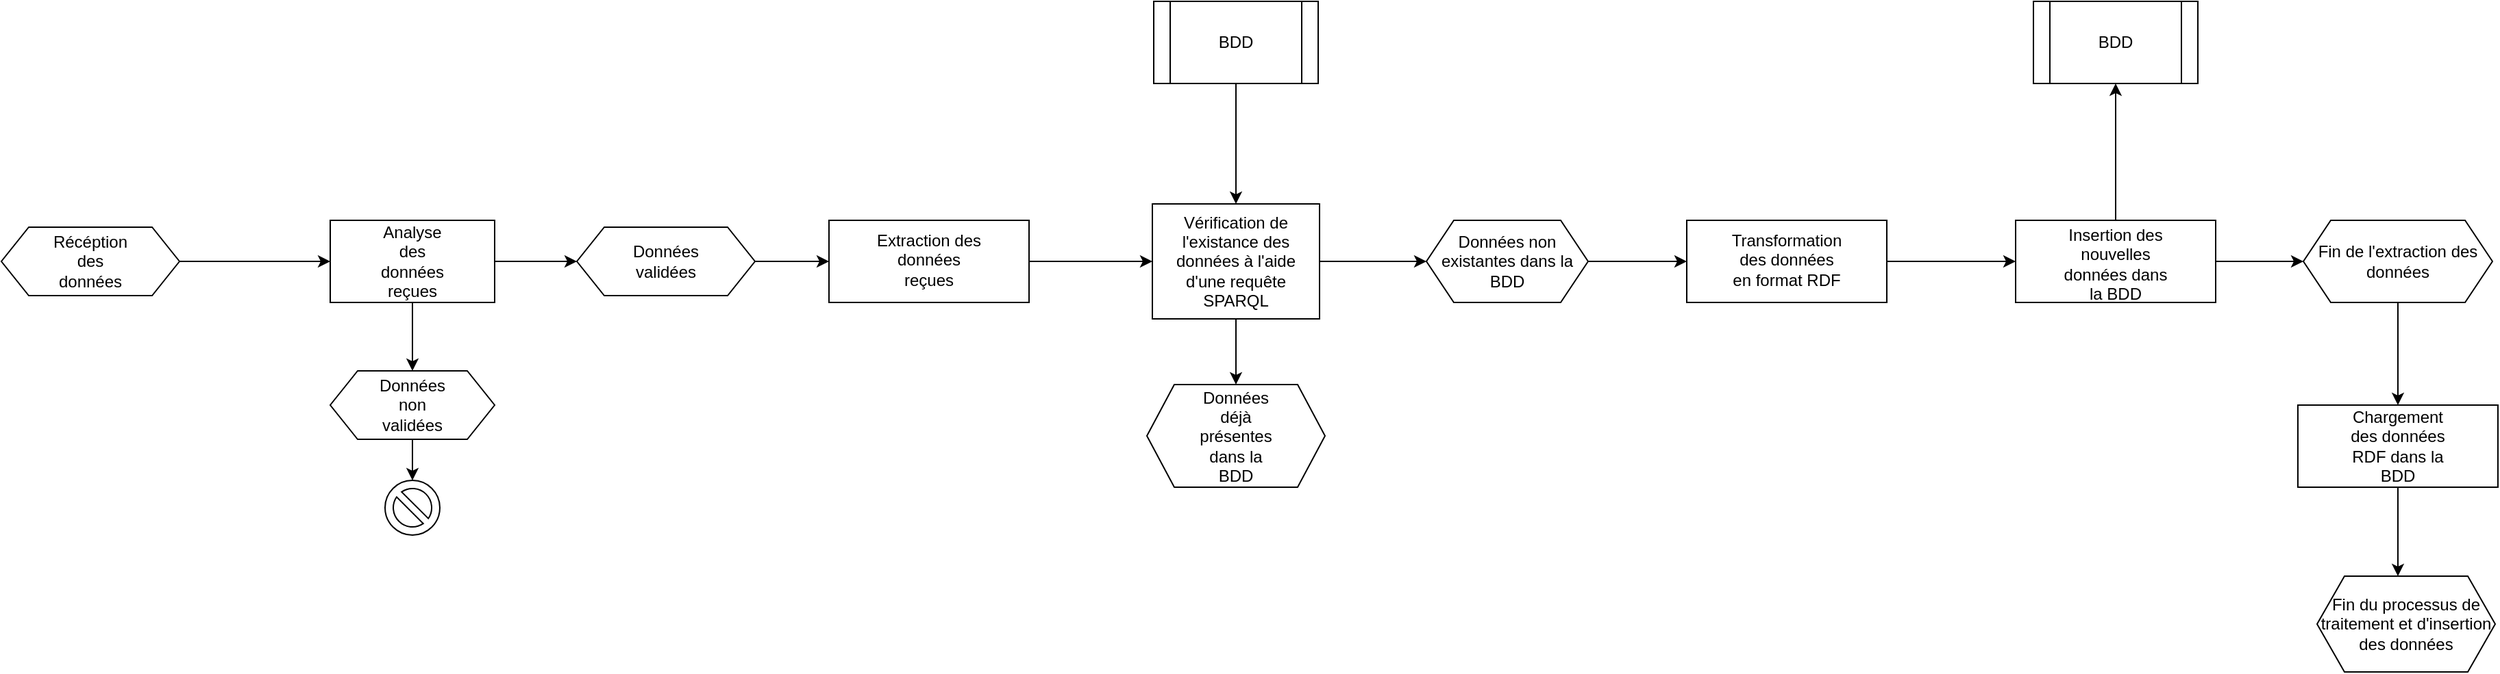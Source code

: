 <mxfile version="23.1.1" type="device">
  <diagram name="Page-1" id="oZl6qOF1715ecc37o1_x">
    <mxGraphModel dx="1434" dy="1866" grid="1" gridSize="10" guides="1" tooltips="1" connect="1" arrows="1" fold="1" page="1" pageScale="1" pageWidth="850" pageHeight="1100" math="0" shadow="0">
      <root>
        <mxCell id="0" />
        <mxCell id="1" parent="0" />
        <mxCell id="cDWZUbsOeeK0VIo9S0rz-13" style="edgeStyle=orthogonalEdgeStyle;rounded=0;orthogonalLoop=1;jettySize=auto;html=1;exitX=1;exitY=0.5;exitDx=0;exitDy=0;entryX=0;entryY=0.5;entryDx=0;entryDy=0;" edge="1" parent="1" source="cDWZUbsOeeK0VIo9S0rz-9" target="cDWZUbsOeeK0VIo9S0rz-12">
          <mxGeometry relative="1" as="geometry" />
        </mxCell>
        <mxCell id="cDWZUbsOeeK0VIo9S0rz-9" value="" style="shape=hexagon;perimeter=hexagonPerimeter2;whiteSpace=wrap;html=1;fixedSize=1;" vertex="1" parent="1">
          <mxGeometry x="30" y="135" width="130" height="50" as="geometry" />
        </mxCell>
        <mxCell id="cDWZUbsOeeK0VIo9S0rz-10" value="Récéption des données" style="text;html=1;strokeColor=none;fillColor=none;align=center;verticalAlign=middle;whiteSpace=wrap;rounded=0;" vertex="1" parent="1">
          <mxGeometry x="65" y="145" width="60" height="30" as="geometry" />
        </mxCell>
        <mxCell id="cDWZUbsOeeK0VIo9S0rz-19" style="edgeStyle=orthogonalEdgeStyle;rounded=0;orthogonalLoop=1;jettySize=auto;html=1;exitX=0.5;exitY=1;exitDx=0;exitDy=0;entryX=0.5;entryY=0;entryDx=0;entryDy=0;" edge="1" parent="1" source="cDWZUbsOeeK0VIo9S0rz-12" target="cDWZUbsOeeK0VIo9S0rz-17">
          <mxGeometry relative="1" as="geometry" />
        </mxCell>
        <mxCell id="cDWZUbsOeeK0VIo9S0rz-31" style="edgeStyle=orthogonalEdgeStyle;rounded=0;orthogonalLoop=1;jettySize=auto;html=1;exitX=1;exitY=0.5;exitDx=0;exitDy=0;entryX=0;entryY=0.5;entryDx=0;entryDy=0;" edge="1" parent="1" source="cDWZUbsOeeK0VIo9S0rz-12" target="cDWZUbsOeeK0VIo9S0rz-29">
          <mxGeometry relative="1" as="geometry" />
        </mxCell>
        <mxCell id="cDWZUbsOeeK0VIo9S0rz-12" value="" style="rounded=0;whiteSpace=wrap;html=1;" vertex="1" parent="1">
          <mxGeometry x="270" y="130" width="120" height="60" as="geometry" />
        </mxCell>
        <mxCell id="cDWZUbsOeeK0VIo9S0rz-14" value="Analyse des données reçues" style="text;html=1;strokeColor=none;fillColor=none;align=center;verticalAlign=middle;whiteSpace=wrap;rounded=0;" vertex="1" parent="1">
          <mxGeometry x="300" y="145" width="60" height="30" as="geometry" />
        </mxCell>
        <mxCell id="cDWZUbsOeeK0VIo9S0rz-17" value="" style="shape=hexagon;perimeter=hexagonPerimeter2;whiteSpace=wrap;html=1;fixedSize=1;" vertex="1" parent="1">
          <mxGeometry x="270" y="240" width="120" height="50" as="geometry" />
        </mxCell>
        <mxCell id="cDWZUbsOeeK0VIo9S0rz-18" value="Données non validées" style="text;html=1;strokeColor=none;fillColor=none;align=center;verticalAlign=middle;whiteSpace=wrap;rounded=0;" vertex="1" parent="1">
          <mxGeometry x="300" y="250" width="60" height="30" as="geometry" />
        </mxCell>
        <mxCell id="cDWZUbsOeeK0VIo9S0rz-24" value="" style="verticalLabelPosition=bottom;verticalAlign=top;html=1;shape=mxgraph.basic.no_symbol" vertex="1" parent="1">
          <mxGeometry x="310" y="320" width="40" height="40" as="geometry" />
        </mxCell>
        <mxCell id="cDWZUbsOeeK0VIo9S0rz-25" style="edgeStyle=orthogonalEdgeStyle;rounded=0;orthogonalLoop=1;jettySize=auto;html=1;exitX=0.5;exitY=1;exitDx=0;exitDy=0;entryX=0.5;entryY=0;entryDx=0;entryDy=0;entryPerimeter=0;" edge="1" parent="1" source="cDWZUbsOeeK0VIo9S0rz-17" target="cDWZUbsOeeK0VIo9S0rz-24">
          <mxGeometry relative="1" as="geometry" />
        </mxCell>
        <mxCell id="cDWZUbsOeeK0VIo9S0rz-49" style="edgeStyle=orthogonalEdgeStyle;rounded=0;orthogonalLoop=1;jettySize=auto;html=1;exitX=1;exitY=0.5;exitDx=0;exitDy=0;entryX=0;entryY=0.5;entryDx=0;entryDy=0;" edge="1" parent="1" source="cDWZUbsOeeK0VIo9S0rz-26" target="cDWZUbsOeeK0VIo9S0rz-35">
          <mxGeometry relative="1" as="geometry" />
        </mxCell>
        <mxCell id="cDWZUbsOeeK0VIo9S0rz-26" value="" style="rounded=0;whiteSpace=wrap;html=1;" vertex="1" parent="1">
          <mxGeometry x="634" y="130" width="146" height="60" as="geometry" />
        </mxCell>
        <mxCell id="cDWZUbsOeeK0VIo9S0rz-27" value="Extraction des données reçues" style="text;html=1;strokeColor=none;fillColor=none;align=center;verticalAlign=middle;whiteSpace=wrap;rounded=0;" vertex="1" parent="1">
          <mxGeometry x="664" y="144" width="86" height="30" as="geometry" />
        </mxCell>
        <mxCell id="cDWZUbsOeeK0VIo9S0rz-32" style="edgeStyle=orthogonalEdgeStyle;rounded=0;orthogonalLoop=1;jettySize=auto;html=1;exitX=1;exitY=0.5;exitDx=0;exitDy=0;entryX=0;entryY=0.5;entryDx=0;entryDy=0;" edge="1" parent="1" source="cDWZUbsOeeK0VIo9S0rz-29" target="cDWZUbsOeeK0VIo9S0rz-26">
          <mxGeometry relative="1" as="geometry" />
        </mxCell>
        <mxCell id="cDWZUbsOeeK0VIo9S0rz-29" value="" style="shape=hexagon;perimeter=hexagonPerimeter2;whiteSpace=wrap;html=1;fixedSize=1;" vertex="1" parent="1">
          <mxGeometry x="450" y="135" width="130" height="50" as="geometry" />
        </mxCell>
        <mxCell id="cDWZUbsOeeK0VIo9S0rz-30" value="Données validées" style="text;html=1;strokeColor=none;fillColor=none;align=center;verticalAlign=middle;whiteSpace=wrap;rounded=0;" vertex="1" parent="1">
          <mxGeometry x="485" y="145" width="60" height="30" as="geometry" />
        </mxCell>
        <mxCell id="cDWZUbsOeeK0VIo9S0rz-52" style="edgeStyle=orthogonalEdgeStyle;rounded=0;orthogonalLoop=1;jettySize=auto;html=1;exitX=1;exitY=0.5;exitDx=0;exitDy=0;entryX=0;entryY=0.5;entryDx=0;entryDy=0;" edge="1" parent="1" source="cDWZUbsOeeK0VIo9S0rz-35" target="cDWZUbsOeeK0VIo9S0rz-36">
          <mxGeometry relative="1" as="geometry" />
        </mxCell>
        <mxCell id="cDWZUbsOeeK0VIo9S0rz-53" style="edgeStyle=orthogonalEdgeStyle;rounded=0;orthogonalLoop=1;jettySize=auto;html=1;exitX=0.5;exitY=1;exitDx=0;exitDy=0;entryX=0.5;entryY=0;entryDx=0;entryDy=0;" edge="1" parent="1" source="cDWZUbsOeeK0VIo9S0rz-35" target="cDWZUbsOeeK0VIo9S0rz-38">
          <mxGeometry relative="1" as="geometry" />
        </mxCell>
        <mxCell id="cDWZUbsOeeK0VIo9S0rz-35" value="" style="rounded=0;whiteSpace=wrap;html=1;" vertex="1" parent="1">
          <mxGeometry x="870" y="118" width="122" height="84" as="geometry" />
        </mxCell>
        <mxCell id="cDWZUbsOeeK0VIo9S0rz-62" style="edgeStyle=orthogonalEdgeStyle;rounded=0;orthogonalLoop=1;jettySize=auto;html=1;exitX=1;exitY=0.5;exitDx=0;exitDy=0;entryX=0;entryY=0.5;entryDx=0;entryDy=0;" edge="1" parent="1" source="cDWZUbsOeeK0VIo9S0rz-36">
          <mxGeometry relative="1" as="geometry">
            <mxPoint x="1260" y="160" as="targetPoint" />
          </mxGeometry>
        </mxCell>
        <mxCell id="cDWZUbsOeeK0VIo9S0rz-36" value="Données non existantes dans la BDD" style="shape=hexagon;perimeter=hexagonPerimeter2;whiteSpace=wrap;html=1;fixedSize=1;" vertex="1" parent="1">
          <mxGeometry x="1070" y="130" width="118" height="60" as="geometry" />
        </mxCell>
        <mxCell id="cDWZUbsOeeK0VIo9S0rz-38" value="" style="shape=hexagon;perimeter=hexagonPerimeter2;whiteSpace=wrap;html=1;fixedSize=1;" vertex="1" parent="1">
          <mxGeometry x="866" y="250" width="130" height="75" as="geometry" />
        </mxCell>
        <mxCell id="cDWZUbsOeeK0VIo9S0rz-39" value="Données déjà présentes dans la BDD" style="text;html=1;strokeColor=none;fillColor=none;align=center;verticalAlign=middle;whiteSpace=wrap;rounded=0;" vertex="1" parent="1">
          <mxGeometry x="901" y="260" width="60" height="55" as="geometry" />
        </mxCell>
        <mxCell id="cDWZUbsOeeK0VIo9S0rz-57" style="edgeStyle=orthogonalEdgeStyle;rounded=0;orthogonalLoop=1;jettySize=auto;html=1;exitX=0.5;exitY=1;exitDx=0;exitDy=0;entryX=0.5;entryY=0;entryDx=0;entryDy=0;" edge="1" parent="1" source="cDWZUbsOeeK0VIo9S0rz-43" target="cDWZUbsOeeK0VIo9S0rz-35">
          <mxGeometry relative="1" as="geometry" />
        </mxCell>
        <mxCell id="cDWZUbsOeeK0VIo9S0rz-43" value="" style="shape=process;whiteSpace=wrap;html=1;backgroundOutline=1;" vertex="1" parent="1">
          <mxGeometry x="871" y="-30" width="120" height="60" as="geometry" />
        </mxCell>
        <mxCell id="cDWZUbsOeeK0VIo9S0rz-45" value="BDD " style="text;html=1;strokeColor=none;fillColor=none;align=center;verticalAlign=middle;whiteSpace=wrap;rounded=0;" vertex="1" parent="1">
          <mxGeometry x="888" y="-15" width="86" height="30" as="geometry" />
        </mxCell>
        <mxCell id="cDWZUbsOeeK0VIo9S0rz-48" value="Vérification de l&#39;existance des données à l&#39;aide d&#39;une requête SPARQL " style="text;html=1;strokeColor=none;fillColor=none;align=center;verticalAlign=middle;whiteSpace=wrap;rounded=0;" vertex="1" parent="1">
          <mxGeometry x="886" y="145" width="90" height="30" as="geometry" />
        </mxCell>
        <mxCell id="cDWZUbsOeeK0VIo9S0rz-77" style="edgeStyle=orthogonalEdgeStyle;rounded=0;orthogonalLoop=1;jettySize=auto;html=1;exitX=1;exitY=0.5;exitDx=0;exitDy=0;entryX=0;entryY=0.5;entryDx=0;entryDy=0;" edge="1" parent="1" source="cDWZUbsOeeK0VIo9S0rz-70" target="cDWZUbsOeeK0VIo9S0rz-74">
          <mxGeometry relative="1" as="geometry" />
        </mxCell>
        <mxCell id="cDWZUbsOeeK0VIo9S0rz-70" value="" style="rounded=0;whiteSpace=wrap;html=1;" vertex="1" parent="1">
          <mxGeometry x="1260" y="130" width="146" height="60" as="geometry" />
        </mxCell>
        <mxCell id="cDWZUbsOeeK0VIo9S0rz-71" value="Transformation des données en format RDF" style="text;html=1;strokeColor=none;fillColor=none;align=center;verticalAlign=middle;whiteSpace=wrap;rounded=0;" vertex="1" parent="1">
          <mxGeometry x="1290" y="144" width="86" height="30" as="geometry" />
        </mxCell>
        <mxCell id="cDWZUbsOeeK0VIo9S0rz-72" value="" style="shape=process;whiteSpace=wrap;html=1;backgroundOutline=1;" vertex="1" parent="1">
          <mxGeometry x="1513" y="-30" width="120" height="60" as="geometry" />
        </mxCell>
        <mxCell id="cDWZUbsOeeK0VIo9S0rz-73" value="BDD " style="text;html=1;strokeColor=none;fillColor=none;align=center;verticalAlign=middle;whiteSpace=wrap;rounded=0;" vertex="1" parent="1">
          <mxGeometry x="1530" y="-15" width="86" height="30" as="geometry" />
        </mxCell>
        <mxCell id="cDWZUbsOeeK0VIo9S0rz-79" style="edgeStyle=orthogonalEdgeStyle;rounded=0;orthogonalLoop=1;jettySize=auto;html=1;exitX=1;exitY=0.5;exitDx=0;exitDy=0;entryX=0;entryY=0.5;entryDx=0;entryDy=0;" edge="1" parent="1" source="cDWZUbsOeeK0VIo9S0rz-74" target="cDWZUbsOeeK0VIo9S0rz-78">
          <mxGeometry relative="1" as="geometry" />
        </mxCell>
        <mxCell id="cDWZUbsOeeK0VIo9S0rz-74" value="" style="rounded=0;whiteSpace=wrap;html=1;" vertex="1" parent="1">
          <mxGeometry x="1500" y="130" width="146" height="60" as="geometry" />
        </mxCell>
        <mxCell id="cDWZUbsOeeK0VIo9S0rz-75" value="Insertion des nouvelles données dans la BDD" style="text;html=1;strokeColor=none;fillColor=none;align=center;verticalAlign=middle;whiteSpace=wrap;rounded=0;" vertex="1" parent="1">
          <mxGeometry x="1530" y="147" width="86" height="30" as="geometry" />
        </mxCell>
        <mxCell id="cDWZUbsOeeK0VIo9S0rz-76" value="" style="endArrow=classic;html=1;rounded=0;entryX=0.5;entryY=1;entryDx=0;entryDy=0;exitX=0.5;exitY=0;exitDx=0;exitDy=0;" edge="1" source="cDWZUbsOeeK0VIo9S0rz-74" target="cDWZUbsOeeK0VIo9S0rz-72" parent="1">
          <mxGeometry width="50" height="50" relative="1" as="geometry">
            <mxPoint x="1070" y="360" as="sourcePoint" />
            <mxPoint x="1120" y="310" as="targetPoint" />
          </mxGeometry>
        </mxCell>
        <mxCell id="cDWZUbsOeeK0VIo9S0rz-82" style="edgeStyle=orthogonalEdgeStyle;rounded=0;orthogonalLoop=1;jettySize=auto;html=1;exitX=0.5;exitY=1;exitDx=0;exitDy=0;entryX=0.5;entryY=0;entryDx=0;entryDy=0;" edge="1" parent="1" source="cDWZUbsOeeK0VIo9S0rz-78" target="cDWZUbsOeeK0VIo9S0rz-80">
          <mxGeometry relative="1" as="geometry" />
        </mxCell>
        <mxCell id="cDWZUbsOeeK0VIo9S0rz-78" value="Fin de l&#39;extraction des données" style="shape=hexagon;perimeter=hexagonPerimeter2;whiteSpace=wrap;html=1;fixedSize=1;" vertex="1" parent="1">
          <mxGeometry x="1710" y="130" width="138" height="60" as="geometry" />
        </mxCell>
        <mxCell id="cDWZUbsOeeK0VIo9S0rz-83" style="edgeStyle=orthogonalEdgeStyle;rounded=0;orthogonalLoop=1;jettySize=auto;html=1;exitX=0.5;exitY=1;exitDx=0;exitDy=0;" edge="1" parent="1" source="cDWZUbsOeeK0VIo9S0rz-80">
          <mxGeometry relative="1" as="geometry">
            <mxPoint x="1779" y="390" as="targetPoint" />
          </mxGeometry>
        </mxCell>
        <mxCell id="cDWZUbsOeeK0VIo9S0rz-80" value="" style="rounded=0;whiteSpace=wrap;html=1;" vertex="1" parent="1">
          <mxGeometry x="1706" y="265" width="146" height="60" as="geometry" />
        </mxCell>
        <mxCell id="cDWZUbsOeeK0VIo9S0rz-81" value="Chargement des données RDF dans la BDD" style="text;html=1;strokeColor=none;fillColor=none;align=center;verticalAlign=middle;whiteSpace=wrap;rounded=0;" vertex="1" parent="1">
          <mxGeometry x="1736" y="280" width="86" height="30" as="geometry" />
        </mxCell>
        <mxCell id="cDWZUbsOeeK0VIo9S0rz-84" value="Fin du processus de traitement et d&#39;insertion des données" style="shape=hexagon;perimeter=hexagonPerimeter2;whiteSpace=wrap;html=1;fixedSize=1;" vertex="1" parent="1">
          <mxGeometry x="1720" y="390" width="130" height="70" as="geometry" />
        </mxCell>
      </root>
    </mxGraphModel>
  </diagram>
</mxfile>

